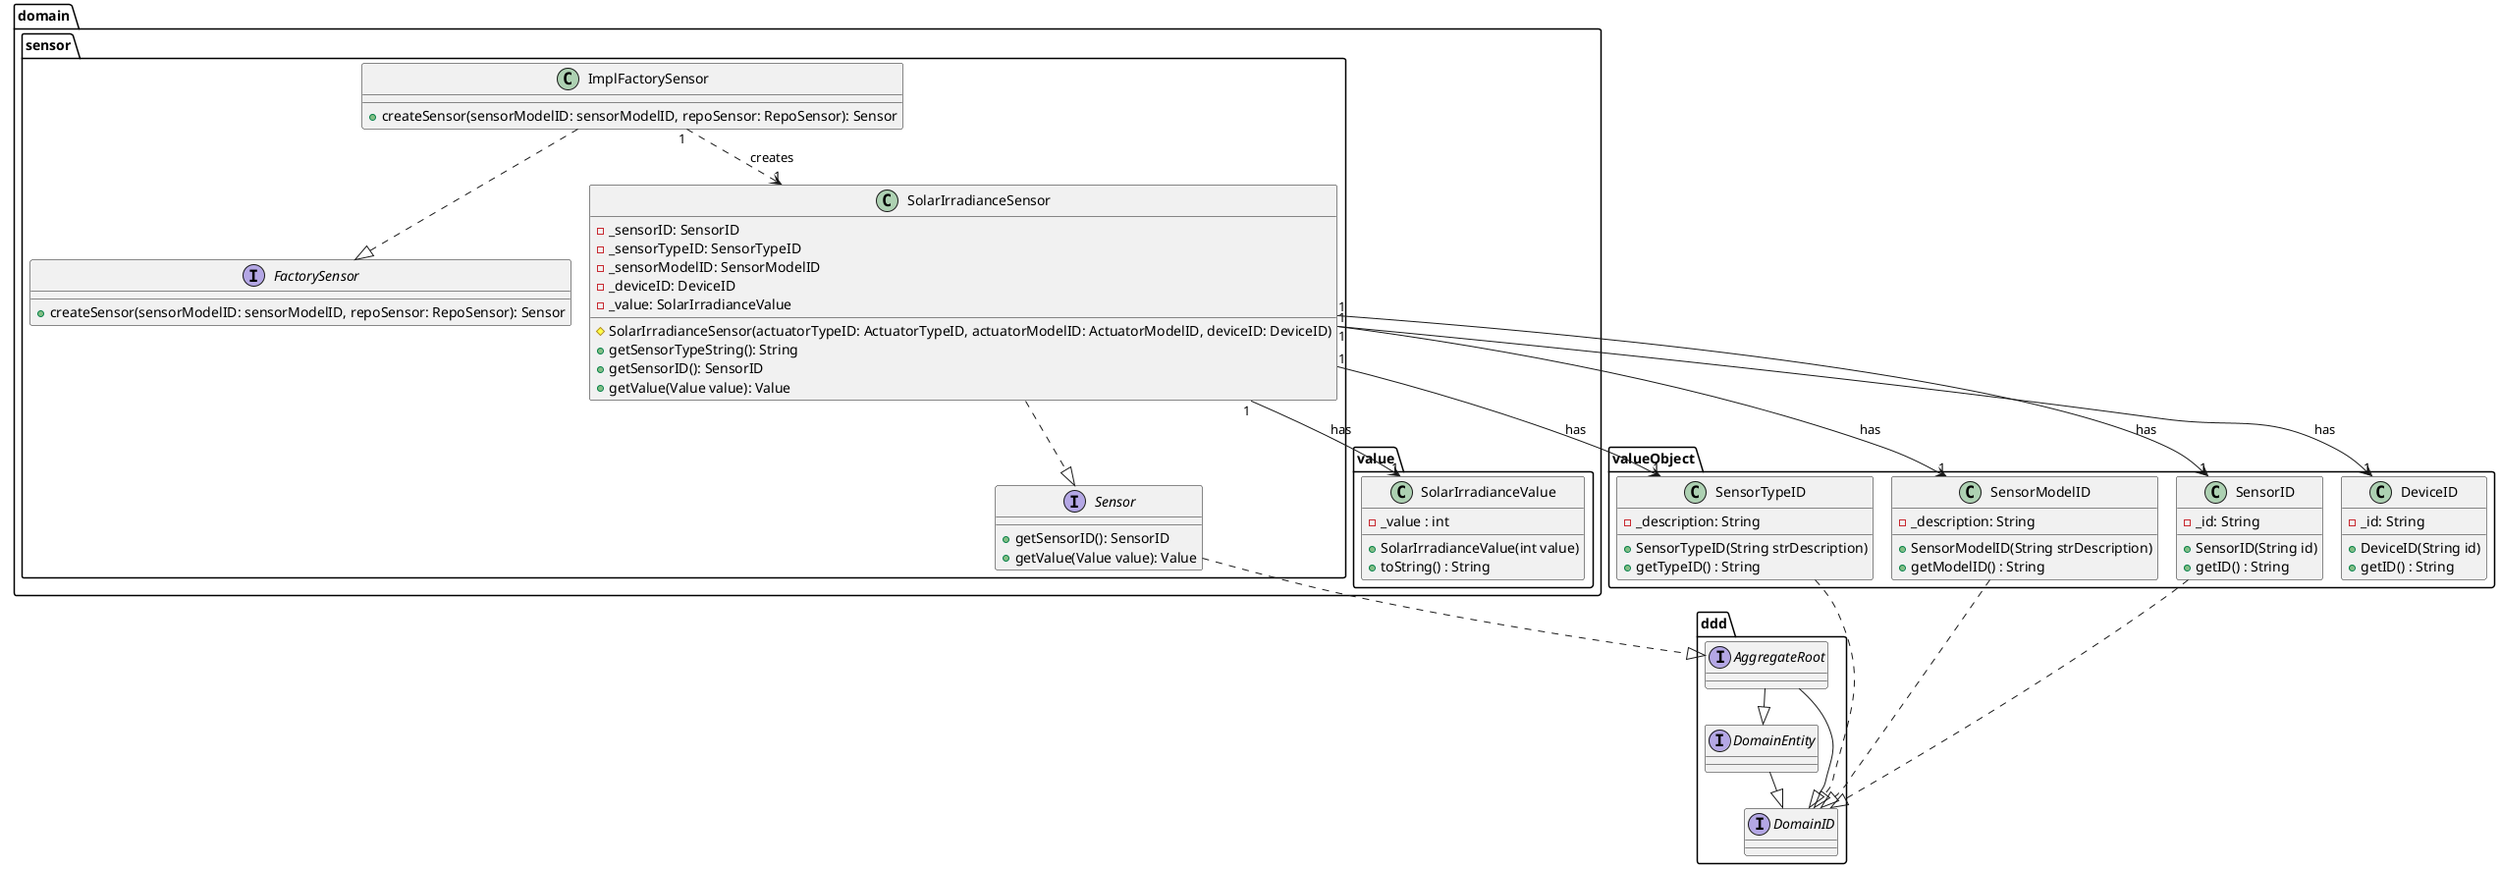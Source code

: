 @startuml
!pragma layout smetana

package domain.sensor {
    interface Sensor {
        + getSensorID(): SensorID
        + getValue(Value value): Value
    }
    interface FactorySensor {
        + createSensor(sensorModelID: sensorModelID, repoSensor: RepoSensor): Sensor
    }
    class ImplFactorySensor {
        + createSensor(sensorModelID: sensorModelID, repoSensor: RepoSensor): Sensor
    }

    class SolarIrradianceSensor {
        - _sensorID: SensorID
        - _sensorTypeID: SensorTypeID
        - _sensorModelID: SensorModelID
        - _deviceID: DeviceID
        - _value: SolarIrradianceValue
        # SolarIrradianceSensor(actuatorTypeID: ActuatorTypeID, actuatorModelID: ActuatorModelID, deviceID: DeviceID)
        + getSensorTypeString(): String
        + getSensorID(): SensorID
        + getValue(Value value): Value
    }
}

package domain.value {
  class SolarIrradianceValue {
    - _value : int
    + SolarIrradianceValue(int value)
    + toString() : String
  }
}

package valueObject {
    class SensorTypeID {
        - _description: String
        + SensorTypeID(String strDescription)
        + getTypeID() : String
    }

    class SensorModelID {
        - _description: String
        + SensorModelID(String strDescription)
        + getModelID() : String
    }

    class SensorID {
        - _id: String
        + SensorID(String id)
        + getID() : String
    }

    class DeviceID {
        - _id: String
        + DeviceID(String id)
        + getID() : String
    }
}

package ddd {

  interface DomainEntity {
  }

  interface DomainID {
  }

  interface AggregateRoot {
  }
}

ImplFactorySensor ..|> FactorySensor
ImplFactorySensor "1" ..> "1" SolarIrradianceSensor : creates

SolarIrradianceSensor ..|> Sensor
SolarIrradianceSensor "1" --> "1" SolarIrradianceValue : has
SolarIrradianceSensor "1" -->  "1" SensorTypeID : has
SolarIrradianceSensor "1" -->  "1" SensorModelID : has
SolarIrradianceSensor "1" -->  "1" SensorID : has
SolarIrradianceSensor "1" -->  "1" DeviceID : has

DomainEntity --|> DomainID
AggregateRoot --|> DomainEntity
AggregateRoot --|> DomainID

Sensor ..|> ddd.AggregateRoot

SensorTypeID ..|> ddd.DomainID
SensorModelID ..|> ddd.DomainID
SensorID ..|> ddd.DomainID

@enduml
